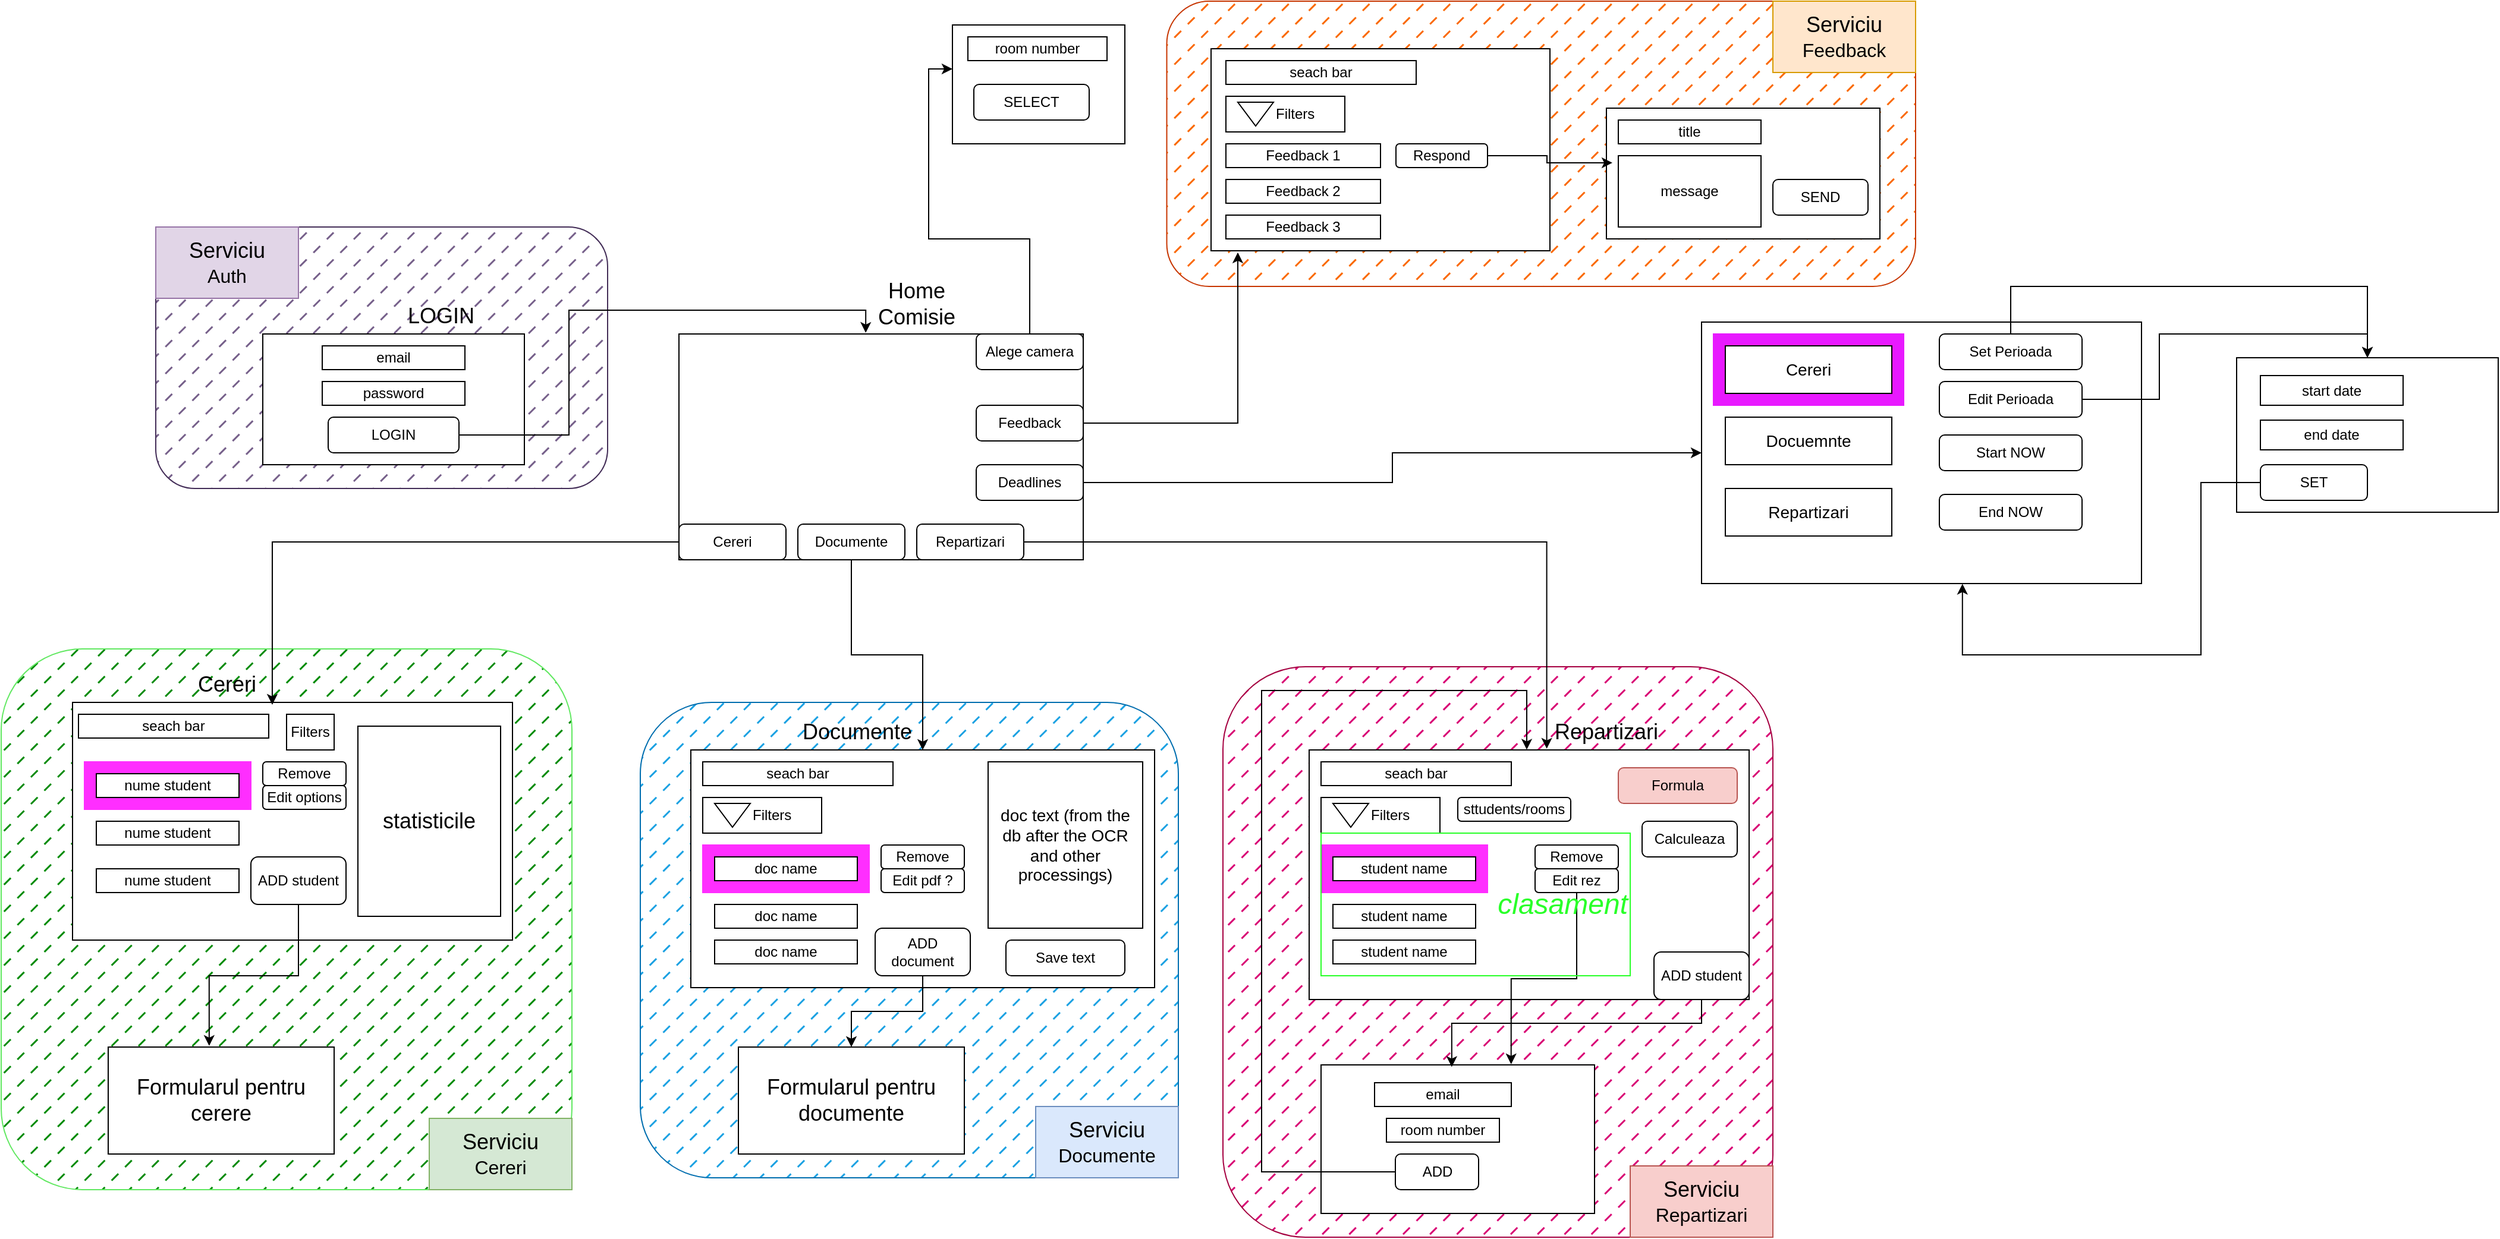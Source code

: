 <mxfile version="24.8.0">
  <diagram name="Page-1" id="muB1W_aqNVymP3kBeoYB">
    <mxGraphModel dx="2787" dy="2578" grid="1" gridSize="10" guides="1" tooltips="1" connect="1" arrows="1" fold="1" page="1" pageScale="1" pageWidth="1100" pageHeight="1700" math="0" shadow="0">
      <root>
        <mxCell id="0" />
        <mxCell id="1" parent="0" />
        <mxCell id="G9CZT-G_uLz__R6u0gSK-11" value="" style="rounded=1;whiteSpace=wrap;html=1;fillStyle=dashed;fillColor=#76608a;strokeColor=#432D57;fontColor=#ffffff;" vertex="1" parent="1">
          <mxGeometry x="-10" y="30" width="380" height="220" as="geometry" />
        </mxCell>
        <mxCell id="G9CZT-G_uLz__R6u0gSK-9" value="" style="rounded=1;whiteSpace=wrap;html=1;fillStyle=dashed;fillColor=#fa6800;strokeColor=#C73500;fontColor=#000000;" vertex="1" parent="1">
          <mxGeometry x="840.25" y="-160" width="629.75" height="240" as="geometry" />
        </mxCell>
        <mxCell id="G9CZT-G_uLz__R6u0gSK-6" value="" style="rounded=1;whiteSpace=wrap;html=1;fillStyle=dashed;fillColor=#d80073;strokeColor=#A50040;fontColor=#ffffff;" vertex="1" parent="1">
          <mxGeometry x="887.5" y="400" width="462.5" height="480" as="geometry" />
        </mxCell>
        <mxCell id="G9CZT-G_uLz__R6u0gSK-3" value="" style="rounded=1;whiteSpace=wrap;html=1;fillStyle=dashed;fillColor=#1ba1e2;strokeColor=#006EAF;fontColor=#ffffff;" vertex="1" parent="1">
          <mxGeometry x="397.5" y="430" width="452.5" height="400" as="geometry" />
        </mxCell>
        <mxCell id="G9CZT-G_uLz__R6u0gSK-1" value="" style="rounded=1;whiteSpace=wrap;html=1;fillStyle=dashed;fillColor=#008A04;strokeColor=#61E861;" vertex="1" parent="1">
          <mxGeometry x="-140" y="385" width="480" height="455" as="geometry" />
        </mxCell>
        <mxCell id="_c4jToxDhH0PV0G-plCX-1" value="" style="rounded=0;whiteSpace=wrap;html=1;" parent="1" vertex="1">
          <mxGeometry x="80" y="120" width="220" height="110" as="geometry" />
        </mxCell>
        <mxCell id="_c4jToxDhH0PV0G-plCX-2" value="email" style="rounded=0;whiteSpace=wrap;html=1;" parent="1" vertex="1">
          <mxGeometry x="130" y="130" width="120" height="20" as="geometry" />
        </mxCell>
        <mxCell id="_c4jToxDhH0PV0G-plCX-3" value="password" style="rounded=0;whiteSpace=wrap;html=1;" parent="1" vertex="1">
          <mxGeometry x="130" y="160" width="120" height="20" as="geometry" />
        </mxCell>
        <mxCell id="_c4jToxDhH0PV0G-plCX-4" value="LOGIN" style="rounded=1;whiteSpace=wrap;html=1;" parent="1" vertex="1">
          <mxGeometry x="135" y="190" width="110" height="30" as="geometry" />
        </mxCell>
        <mxCell id="_c4jToxDhH0PV0G-plCX-6" value="&lt;font style=&quot;font-size: 18px;&quot;&gt;LOGIN&lt;/font&gt;" style="text;html=1;align=center;verticalAlign=middle;whiteSpace=wrap;rounded=0;" parent="1" vertex="1">
          <mxGeometry x="200" y="90" width="60" height="30" as="geometry" />
        </mxCell>
        <mxCell id="_c4jToxDhH0PV0G-plCX-7" value="" style="rounded=0;whiteSpace=wrap;html=1;" parent="1" vertex="1">
          <mxGeometry x="430" y="120" width="340" height="190" as="geometry" />
        </mxCell>
        <mxCell id="_c4jToxDhH0PV0G-plCX-8" value="&lt;font style=&quot;font-size: 18px;&quot;&gt;Home Comisie&lt;/font&gt;" style="text;html=1;align=center;verticalAlign=middle;whiteSpace=wrap;rounded=0;" parent="1" vertex="1">
          <mxGeometry x="600" y="80" width="60" height="30" as="geometry" />
        </mxCell>
        <mxCell id="_c4jToxDhH0PV0G-plCX-9" value="Cereri" style="rounded=1;whiteSpace=wrap;html=1;" parent="1" vertex="1">
          <mxGeometry x="430" y="280" width="90" height="30" as="geometry" />
        </mxCell>
        <mxCell id="_c4jToxDhH0PV0G-plCX-50" style="edgeStyle=orthogonalEdgeStyle;rounded=0;orthogonalLoop=1;jettySize=auto;html=1;entryX=0.5;entryY=0;entryDx=0;entryDy=0;" parent="1" source="_c4jToxDhH0PV0G-plCX-10" target="_c4jToxDhH0PV0G-plCX-33" edge="1">
          <mxGeometry relative="1" as="geometry" />
        </mxCell>
        <mxCell id="_c4jToxDhH0PV0G-plCX-10" value="Documente" style="rounded=1;whiteSpace=wrap;html=1;" parent="1" vertex="1">
          <mxGeometry x="530" y="280" width="90" height="30" as="geometry" />
        </mxCell>
        <mxCell id="_c4jToxDhH0PV0G-plCX-11" value="Repartizari" style="rounded=1;whiteSpace=wrap;html=1;" parent="1" vertex="1">
          <mxGeometry x="630" y="280" width="90" height="30" as="geometry" />
        </mxCell>
        <mxCell id="_c4jToxDhH0PV0G-plCX-113" style="edgeStyle=orthogonalEdgeStyle;rounded=0;orthogonalLoop=1;jettySize=auto;html=1;" parent="1" source="_c4jToxDhH0PV0G-plCX-13" target="_c4jToxDhH0PV0G-plCX-96" edge="1">
          <mxGeometry relative="1" as="geometry" />
        </mxCell>
        <mxCell id="_c4jToxDhH0PV0G-plCX-13" value="Deadlines" style="rounded=1;whiteSpace=wrap;html=1;" parent="1" vertex="1">
          <mxGeometry x="680" y="230" width="90" height="30" as="geometry" />
        </mxCell>
        <mxCell id="_c4jToxDhH0PV0G-plCX-14" value="Feedback" style="rounded=1;whiteSpace=wrap;html=1;" parent="1" vertex="1">
          <mxGeometry x="680" y="180" width="90" height="30" as="geometry" />
        </mxCell>
        <mxCell id="_c4jToxDhH0PV0G-plCX-15" value="Alege camera" style="rounded=1;whiteSpace=wrap;html=1;" parent="1" vertex="1">
          <mxGeometry x="680" y="120" width="90" height="30" as="geometry" />
        </mxCell>
        <mxCell id="_c4jToxDhH0PV0G-plCX-16" style="edgeStyle=orthogonalEdgeStyle;rounded=0;orthogonalLoop=1;jettySize=auto;html=1;entryX=0.462;entryY=-0.005;entryDx=0;entryDy=0;entryPerimeter=0;" parent="1" source="_c4jToxDhH0PV0G-plCX-4" target="_c4jToxDhH0PV0G-plCX-7" edge="1">
          <mxGeometry relative="1" as="geometry" />
        </mxCell>
        <mxCell id="_c4jToxDhH0PV0G-plCX-17" value="" style="rounded=0;whiteSpace=wrap;html=1;" parent="1" vertex="1">
          <mxGeometry x="-80" y="430" width="370" height="200" as="geometry" />
        </mxCell>
        <mxCell id="_c4jToxDhH0PV0G-plCX-18" value="seach bar" style="rounded=0;whiteSpace=wrap;html=1;" parent="1" vertex="1">
          <mxGeometry x="-75" y="440" width="160" height="20" as="geometry" />
        </mxCell>
        <mxCell id="_c4jToxDhH0PV0G-plCX-21" value="nume student" style="rounded=0;whiteSpace=wrap;html=1;" parent="1" vertex="1">
          <mxGeometry x="-60" y="530" width="120" height="20" as="geometry" />
        </mxCell>
        <mxCell id="_c4jToxDhH0PV0G-plCX-22" value="nume student" style="rounded=0;whiteSpace=wrap;html=1;" parent="1" vertex="1">
          <mxGeometry x="-60" y="570" width="120" height="20" as="geometry" />
        </mxCell>
        <mxCell id="_c4jToxDhH0PV0G-plCX-23" value="" style="rounded=0;whiteSpace=wrap;html=1;fillColor=#FF2EFF;strokeColor=#FF2EFF;" parent="1" vertex="1">
          <mxGeometry x="-70" y="480" width="140" height="40" as="geometry" />
        </mxCell>
        <mxCell id="_c4jToxDhH0PV0G-plCX-20" value="nume student" style="rounded=0;whiteSpace=wrap;html=1;" parent="1" vertex="1">
          <mxGeometry x="-60" y="490" width="120" height="20" as="geometry" />
        </mxCell>
        <mxCell id="_c4jToxDhH0PV0G-plCX-24" value="Remove" style="rounded=1;whiteSpace=wrap;html=1;" parent="1" vertex="1">
          <mxGeometry x="80" y="480" width="70" height="20" as="geometry" />
        </mxCell>
        <mxCell id="_c4jToxDhH0PV0G-plCX-25" value="Edit options" style="rounded=1;whiteSpace=wrap;html=1;" parent="1" vertex="1">
          <mxGeometry x="80" y="500" width="70" height="20" as="geometry" />
        </mxCell>
        <mxCell id="_c4jToxDhH0PV0G-plCX-26" value="ADD student" style="rounded=1;whiteSpace=wrap;html=1;" parent="1" vertex="1">
          <mxGeometry x="70" y="560" width="80" height="40" as="geometry" />
        </mxCell>
        <mxCell id="_c4jToxDhH0PV0G-plCX-27" value="&lt;font style=&quot;font-size: 18px;&quot;&gt;statisticile&lt;/font&gt;" style="rounded=0;whiteSpace=wrap;html=1;" parent="1" vertex="1">
          <mxGeometry x="160" y="450" width="120" height="160" as="geometry" />
        </mxCell>
        <mxCell id="_c4jToxDhH0PV0G-plCX-28" value="&lt;font style=&quot;font-size: 18px;&quot;&gt;Formularul pentru cerere&lt;/font&gt;" style="rounded=0;whiteSpace=wrap;html=1;" parent="1" vertex="1">
          <mxGeometry x="-50" y="720" width="190" height="90" as="geometry" />
        </mxCell>
        <mxCell id="_c4jToxDhH0PV0G-plCX-29" style="edgeStyle=orthogonalEdgeStyle;rounded=0;orthogonalLoop=1;jettySize=auto;html=1;entryX=0.447;entryY=-0.011;entryDx=0;entryDy=0;entryPerimeter=0;" parent="1" source="_c4jToxDhH0PV0G-plCX-26" target="_c4jToxDhH0PV0G-plCX-28" edge="1">
          <mxGeometry relative="1" as="geometry" />
        </mxCell>
        <mxCell id="_c4jToxDhH0PV0G-plCX-30" style="edgeStyle=orthogonalEdgeStyle;rounded=0;orthogonalLoop=1;jettySize=auto;html=1;entryX=0.454;entryY=0.01;entryDx=0;entryDy=0;entryPerimeter=0;" parent="1" source="_c4jToxDhH0PV0G-plCX-9" target="_c4jToxDhH0PV0G-plCX-17" edge="1">
          <mxGeometry relative="1" as="geometry" />
        </mxCell>
        <mxCell id="_c4jToxDhH0PV0G-plCX-31" value="&lt;font style=&quot;font-size: 18px;&quot;&gt;Cereri&lt;/font&gt;" style="text;html=1;align=center;verticalAlign=middle;whiteSpace=wrap;rounded=0;" parent="1" vertex="1">
          <mxGeometry x="20" y="400" width="60" height="30" as="geometry" />
        </mxCell>
        <mxCell id="_c4jToxDhH0PV0G-plCX-32" value="Filters" style="rounded=0;whiteSpace=wrap;html=1;" parent="1" vertex="1">
          <mxGeometry x="100" y="440" width="40" height="30" as="geometry" />
        </mxCell>
        <mxCell id="_c4jToxDhH0PV0G-plCX-33" value="" style="rounded=0;whiteSpace=wrap;html=1;" parent="1" vertex="1">
          <mxGeometry x="440" y="470" width="390" height="200" as="geometry" />
        </mxCell>
        <mxCell id="_c4jToxDhH0PV0G-plCX-34" value="seach bar" style="rounded=0;whiteSpace=wrap;html=1;" parent="1" vertex="1">
          <mxGeometry x="450" y="480" width="160" height="20" as="geometry" />
        </mxCell>
        <mxCell id="_c4jToxDhH0PV0G-plCX-35" value="&lt;div align=&quot;left&quot;&gt;&lt;blockquote&gt;&lt;div&gt;Filters&lt;/div&gt;&lt;/blockquote&gt;&lt;/div&gt;" style="rounded=0;whiteSpace=wrap;html=1;align=left;" parent="1" vertex="1">
          <mxGeometry x="450" y="510" width="100" height="30" as="geometry" />
        </mxCell>
        <mxCell id="_c4jToxDhH0PV0G-plCX-36" value="" style="triangle;whiteSpace=wrap;html=1;rotation=90;" parent="1" vertex="1">
          <mxGeometry x="465" y="510" width="20" height="30" as="geometry" />
        </mxCell>
        <mxCell id="_c4jToxDhH0PV0G-plCX-37" value="" style="rounded=0;whiteSpace=wrap;html=1;fillColor=#FF2EFF;strokeColor=#FF2EFF;" parent="1" vertex="1">
          <mxGeometry x="450" y="550" width="140" height="40" as="geometry" />
        </mxCell>
        <mxCell id="_c4jToxDhH0PV0G-plCX-38" value="doc name" style="rounded=0;whiteSpace=wrap;html=1;" parent="1" vertex="1">
          <mxGeometry x="460" y="560" width="120" height="20" as="geometry" />
        </mxCell>
        <mxCell id="_c4jToxDhH0PV0G-plCX-39" value="&lt;font style=&quot;font-size: 14px;&quot;&gt;doc text (from the db after the OCR and other processings)&lt;/font&gt;" style="rounded=0;whiteSpace=wrap;html=1;" parent="1" vertex="1">
          <mxGeometry x="690" y="480" width="130" height="140" as="geometry" />
        </mxCell>
        <mxCell id="_c4jToxDhH0PV0G-plCX-40" value="Save text" style="rounded=1;whiteSpace=wrap;html=1;" parent="1" vertex="1">
          <mxGeometry x="705" y="630" width="100" height="30" as="geometry" />
        </mxCell>
        <mxCell id="_c4jToxDhH0PV0G-plCX-42" value="Remove" style="rounded=1;whiteSpace=wrap;html=1;" parent="1" vertex="1">
          <mxGeometry x="600" y="550" width="70" height="20" as="geometry" />
        </mxCell>
        <mxCell id="_c4jToxDhH0PV0G-plCX-43" value="Edit pdf ?" style="rounded=1;whiteSpace=wrap;html=1;" parent="1" vertex="1">
          <mxGeometry x="600" y="570" width="70" height="20" as="geometry" />
        </mxCell>
        <mxCell id="_c4jToxDhH0PV0G-plCX-49" style="edgeStyle=orthogonalEdgeStyle;rounded=0;orthogonalLoop=1;jettySize=auto;html=1;entryX=0.5;entryY=0;entryDx=0;entryDy=0;" parent="1" source="_c4jToxDhH0PV0G-plCX-44" target="_c4jToxDhH0PV0G-plCX-48" edge="1">
          <mxGeometry relative="1" as="geometry" />
        </mxCell>
        <mxCell id="_c4jToxDhH0PV0G-plCX-44" value="ADD document" style="rounded=1;whiteSpace=wrap;html=1;" parent="1" vertex="1">
          <mxGeometry x="595" y="620" width="80" height="40" as="geometry" />
        </mxCell>
        <mxCell id="_c4jToxDhH0PV0G-plCX-45" value="doc name" style="rounded=0;whiteSpace=wrap;html=1;" parent="1" vertex="1">
          <mxGeometry x="460" y="600" width="120" height="20" as="geometry" />
        </mxCell>
        <mxCell id="_c4jToxDhH0PV0G-plCX-46" value="doc name" style="rounded=0;whiteSpace=wrap;html=1;" parent="1" vertex="1">
          <mxGeometry x="460" y="630" width="120" height="20" as="geometry" />
        </mxCell>
        <mxCell id="_c4jToxDhH0PV0G-plCX-48" value="&lt;font style=&quot;font-size: 18px;&quot;&gt;Formularul pentru documente&lt;/font&gt;" style="rounded=0;whiteSpace=wrap;html=1;" parent="1" vertex="1">
          <mxGeometry x="480" y="720" width="190" height="90" as="geometry" />
        </mxCell>
        <mxCell id="_c4jToxDhH0PV0G-plCX-51" value="&lt;font style=&quot;font-size: 18px;&quot;&gt;Documente&lt;/font&gt;" style="text;html=1;align=center;verticalAlign=middle;whiteSpace=wrap;rounded=0;" parent="1" vertex="1">
          <mxGeometry x="550" y="440" width="60" height="30" as="geometry" />
        </mxCell>
        <mxCell id="_c4jToxDhH0PV0G-plCX-52" value="" style="rounded=0;whiteSpace=wrap;html=1;" parent="1" vertex="1">
          <mxGeometry x="960" y="470" width="370" height="210" as="geometry" />
        </mxCell>
        <mxCell id="_c4jToxDhH0PV0G-plCX-53" value="seach bar" style="rounded=0;whiteSpace=wrap;html=1;" parent="1" vertex="1">
          <mxGeometry x="970" y="480" width="160" height="20" as="geometry" />
        </mxCell>
        <mxCell id="_c4jToxDhH0PV0G-plCX-54" value="&lt;div align=&quot;left&quot;&gt;&lt;blockquote&gt;&lt;div&gt;Filters&lt;/div&gt;&lt;/blockquote&gt;&lt;/div&gt;" style="rounded=0;whiteSpace=wrap;html=1;align=left;" parent="1" vertex="1">
          <mxGeometry x="970" y="510" width="100" height="30" as="geometry" />
        </mxCell>
        <mxCell id="_c4jToxDhH0PV0G-plCX-55" value="" style="triangle;whiteSpace=wrap;html=1;rotation=90;" parent="1" vertex="1">
          <mxGeometry x="985" y="510" width="20" height="30" as="geometry" />
        </mxCell>
        <mxCell id="_c4jToxDhH0PV0G-plCX-56" value="" style="rounded=0;whiteSpace=wrap;html=1;fillColor=#FF2EFF;strokeColor=#FF2EFF;" parent="1" vertex="1">
          <mxGeometry x="970" y="550" width="140" height="40" as="geometry" />
        </mxCell>
        <mxCell id="_c4jToxDhH0PV0G-plCX-57" value="student name" style="rounded=0;whiteSpace=wrap;html=1;" parent="1" vertex="1">
          <mxGeometry x="980" y="560" width="120" height="20" as="geometry" />
        </mxCell>
        <mxCell id="_c4jToxDhH0PV0G-plCX-58" value="Remove" style="rounded=1;whiteSpace=wrap;html=1;" parent="1" vertex="1">
          <mxGeometry x="1150" y="550" width="70" height="20" as="geometry" />
        </mxCell>
        <mxCell id="_c4jToxDhH0PV0G-plCX-59" value="Edit rez" style="rounded=1;whiteSpace=wrap;html=1;" parent="1" vertex="1">
          <mxGeometry x="1150" y="570" width="70" height="20" as="geometry" />
        </mxCell>
        <mxCell id="_c4jToxDhH0PV0G-plCX-60" value="student name" style="rounded=0;whiteSpace=wrap;html=1;" parent="1" vertex="1">
          <mxGeometry x="980" y="600" width="120" height="20" as="geometry" />
        </mxCell>
        <mxCell id="_c4jToxDhH0PV0G-plCX-61" value="student name" style="rounded=0;whiteSpace=wrap;html=1;" parent="1" vertex="1">
          <mxGeometry x="980" y="630" width="120" height="20" as="geometry" />
        </mxCell>
        <mxCell id="_c4jToxDhH0PV0G-plCX-62" value="ADD student" style="rounded=1;whiteSpace=wrap;html=1;" parent="1" vertex="1">
          <mxGeometry x="1250" y="640" width="80" height="40" as="geometry" />
        </mxCell>
        <mxCell id="_c4jToxDhH0PV0G-plCX-63" value="" style="rounded=0;whiteSpace=wrap;html=1;" parent="1" vertex="1">
          <mxGeometry x="970" y="735" width="230" height="125" as="geometry" />
        </mxCell>
        <mxCell id="_c4jToxDhH0PV0G-plCX-64" value="email" style="rounded=0;whiteSpace=wrap;html=1;" parent="1" vertex="1">
          <mxGeometry x="1015" y="750" width="115" height="20" as="geometry" />
        </mxCell>
        <mxCell id="_c4jToxDhH0PV0G-plCX-65" value="room number" style="rounded=0;whiteSpace=wrap;html=1;" parent="1" vertex="1">
          <mxGeometry x="1025" y="780" width="95" height="20" as="geometry" />
        </mxCell>
        <mxCell id="_c4jToxDhH0PV0G-plCX-66" value="ADD" style="rounded=1;whiteSpace=wrap;html=1;" parent="1" vertex="1">
          <mxGeometry x="1032.5" y="810" width="70" height="30" as="geometry" />
        </mxCell>
        <mxCell id="_c4jToxDhH0PV0G-plCX-67" style="edgeStyle=orthogonalEdgeStyle;rounded=0;orthogonalLoop=1;jettySize=auto;html=1;entryX=0.495;entryY=-0.001;entryDx=0;entryDy=0;entryPerimeter=0;" parent="1" source="_c4jToxDhH0PV0G-plCX-66" target="_c4jToxDhH0PV0G-plCX-52" edge="1">
          <mxGeometry relative="1" as="geometry">
            <Array as="points">
              <mxPoint x="920" y="825" />
              <mxPoint x="920" y="420" />
              <mxPoint x="1143" y="420" />
              <mxPoint x="1143" y="470" />
            </Array>
          </mxGeometry>
        </mxCell>
        <mxCell id="_c4jToxDhH0PV0G-plCX-68" style="edgeStyle=orthogonalEdgeStyle;rounded=0;orthogonalLoop=1;jettySize=auto;html=1;entryX=0.54;entryY=-0.005;entryDx=0;entryDy=0;entryPerimeter=0;" parent="1" source="_c4jToxDhH0PV0G-plCX-11" target="_c4jToxDhH0PV0G-plCX-52" edge="1">
          <mxGeometry relative="1" as="geometry" />
        </mxCell>
        <mxCell id="_c4jToxDhH0PV0G-plCX-69" value="&lt;font style=&quot;font-size: 18px;&quot;&gt;Repartizari&lt;/font&gt;" style="text;html=1;align=center;verticalAlign=middle;whiteSpace=wrap;rounded=0;" parent="1" vertex="1">
          <mxGeometry x="1180" y="440" width="60" height="30" as="geometry" />
        </mxCell>
        <mxCell id="_c4jToxDhH0PV0G-plCX-71" value="Formula" style="rounded=1;whiteSpace=wrap;html=1;fillColor=#f8cecc;strokeColor=#b85450;" parent="1" vertex="1">
          <mxGeometry x="1220" y="485" width="100" height="30" as="geometry" />
        </mxCell>
        <mxCell id="_c4jToxDhH0PV0G-plCX-72" style="edgeStyle=orthogonalEdgeStyle;rounded=0;orthogonalLoop=1;jettySize=auto;html=1;entryX=0.695;entryY=-0.004;entryDx=0;entryDy=0;entryPerimeter=0;" parent="1" source="_c4jToxDhH0PV0G-plCX-59" target="_c4jToxDhH0PV0G-plCX-63" edge="1">
          <mxGeometry relative="1" as="geometry">
            <mxPoint x="1130" y="740" as="targetPoint" />
            <Array as="points" />
          </mxGeometry>
        </mxCell>
        <mxCell id="_c4jToxDhH0PV0G-plCX-73" style="edgeStyle=orthogonalEdgeStyle;rounded=0;orthogonalLoop=1;jettySize=auto;html=1;entryX=0.478;entryY=0.014;entryDx=0;entryDy=0;entryPerimeter=0;" parent="1" source="_c4jToxDhH0PV0G-plCX-62" target="_c4jToxDhH0PV0G-plCX-63" edge="1">
          <mxGeometry relative="1" as="geometry">
            <Array as="points">
              <mxPoint x="1290" y="700" />
              <mxPoint x="1080" y="700" />
            </Array>
          </mxGeometry>
        </mxCell>
        <mxCell id="_c4jToxDhH0PV0G-plCX-74" value="&lt;div align=&quot;right&quot;&gt;&lt;font color=&quot;#29ff29&quot;&gt;&lt;i&gt;&lt;font style=&quot;font-size: 24px;&quot;&gt;clasament&lt;/font&gt;&lt;/i&gt;&lt;/font&gt;&lt;/div&gt;" style="rounded=0;whiteSpace=wrap;html=1;fillColor=none;align=right;strokeColor=#29FF29;" parent="1" vertex="1">
          <mxGeometry x="970" y="540" width="260" height="120" as="geometry" />
        </mxCell>
        <mxCell id="_c4jToxDhH0PV0G-plCX-75" value="" style="rounded=0;whiteSpace=wrap;html=1;" parent="1" vertex="1">
          <mxGeometry x="660" y="-140" width="145" height="100" as="geometry" />
        </mxCell>
        <mxCell id="_c4jToxDhH0PV0G-plCX-76" value="room number" style="rounded=0;whiteSpace=wrap;html=1;" parent="1" vertex="1">
          <mxGeometry x="673" y="-130" width="117" height="20" as="geometry" />
        </mxCell>
        <mxCell id="_c4jToxDhH0PV0G-plCX-77" value="SELECT" style="rounded=1;whiteSpace=wrap;html=1;" parent="1" vertex="1">
          <mxGeometry x="678" y="-90" width="97" height="30" as="geometry" />
        </mxCell>
        <mxCell id="_c4jToxDhH0PV0G-plCX-79" style="edgeStyle=orthogonalEdgeStyle;rounded=0;orthogonalLoop=1;jettySize=auto;html=1;entryX=0;entryY=0.37;entryDx=0;entryDy=0;entryPerimeter=0;" parent="1" source="_c4jToxDhH0PV0G-plCX-15" target="_c4jToxDhH0PV0G-plCX-75" edge="1">
          <mxGeometry relative="1" as="geometry" />
        </mxCell>
        <mxCell id="_c4jToxDhH0PV0G-plCX-81" value="sttudents/rooms" style="rounded=1;whiteSpace=wrap;html=1;" parent="1" vertex="1">
          <mxGeometry x="1085" y="510" width="95" height="20" as="geometry" />
        </mxCell>
        <mxCell id="_c4jToxDhH0PV0G-plCX-82" value="" style="rounded=0;whiteSpace=wrap;html=1;" parent="1" vertex="1">
          <mxGeometry x="877.5" y="-120" width="285" height="170" as="geometry" />
        </mxCell>
        <mxCell id="_c4jToxDhH0PV0G-plCX-83" value="seach bar" style="rounded=0;whiteSpace=wrap;html=1;" parent="1" vertex="1">
          <mxGeometry x="890" y="-110" width="160" height="20" as="geometry" />
        </mxCell>
        <mxCell id="_c4jToxDhH0PV0G-plCX-84" value="&lt;div align=&quot;left&quot;&gt;&lt;blockquote&gt;&lt;div&gt;Filters&lt;/div&gt;&lt;/blockquote&gt;&lt;/div&gt;" style="rounded=0;whiteSpace=wrap;html=1;align=left;" parent="1" vertex="1">
          <mxGeometry x="890" y="-80" width="100" height="30" as="geometry" />
        </mxCell>
        <mxCell id="_c4jToxDhH0PV0G-plCX-85" value="" style="triangle;whiteSpace=wrap;html=1;rotation=90;" parent="1" vertex="1">
          <mxGeometry x="905" y="-80" width="20" height="30" as="geometry" />
        </mxCell>
        <mxCell id="_c4jToxDhH0PV0G-plCX-86" value="Feedback 1" style="rounded=0;whiteSpace=wrap;html=1;" parent="1" vertex="1">
          <mxGeometry x="890" y="-40" width="130" height="20" as="geometry" />
        </mxCell>
        <mxCell id="_c4jToxDhH0PV0G-plCX-87" value="Feedback 2" style="rounded=0;whiteSpace=wrap;html=1;" parent="1" vertex="1">
          <mxGeometry x="890" y="-10" width="130" height="20" as="geometry" />
        </mxCell>
        <mxCell id="_c4jToxDhH0PV0G-plCX-88" value="Feedback 3" style="rounded=0;whiteSpace=wrap;html=1;" parent="1" vertex="1">
          <mxGeometry x="890" y="20" width="130" height="20" as="geometry" />
        </mxCell>
        <mxCell id="_c4jToxDhH0PV0G-plCX-89" value="Respond" style="rounded=1;whiteSpace=wrap;html=1;" parent="1" vertex="1">
          <mxGeometry x="1033" y="-40" width="77" height="20" as="geometry" />
        </mxCell>
        <mxCell id="_c4jToxDhH0PV0G-plCX-90" value="" style="rounded=0;whiteSpace=wrap;html=1;" parent="1" vertex="1">
          <mxGeometry x="1210" y="-70" width="230" height="110" as="geometry" />
        </mxCell>
        <mxCell id="_c4jToxDhH0PV0G-plCX-91" value="title" style="rounded=0;whiteSpace=wrap;html=1;" parent="1" vertex="1">
          <mxGeometry x="1220" y="-60" width="120" height="20" as="geometry" />
        </mxCell>
        <mxCell id="_c4jToxDhH0PV0G-plCX-92" value="message" style="rounded=0;whiteSpace=wrap;html=1;" parent="1" vertex="1">
          <mxGeometry x="1220" y="-30" width="120" height="60" as="geometry" />
        </mxCell>
        <mxCell id="_c4jToxDhH0PV0G-plCX-93" value="SEND" style="rounded=1;whiteSpace=wrap;html=1;" parent="1" vertex="1">
          <mxGeometry x="1350" y="-10" width="80" height="30" as="geometry" />
        </mxCell>
        <mxCell id="_c4jToxDhH0PV0G-plCX-94" style="edgeStyle=orthogonalEdgeStyle;rounded=0;orthogonalLoop=1;jettySize=auto;html=1;entryX=0.022;entryY=0.418;entryDx=0;entryDy=0;entryPerimeter=0;" parent="1" source="_c4jToxDhH0PV0G-plCX-89" target="_c4jToxDhH0PV0G-plCX-90" edge="1">
          <mxGeometry relative="1" as="geometry" />
        </mxCell>
        <mxCell id="_c4jToxDhH0PV0G-plCX-95" style="edgeStyle=orthogonalEdgeStyle;rounded=0;orthogonalLoop=1;jettySize=auto;html=1;entryX=0.08;entryY=1.008;entryDx=0;entryDy=0;entryPerimeter=0;" parent="1" source="_c4jToxDhH0PV0G-plCX-14" target="_c4jToxDhH0PV0G-plCX-82" edge="1">
          <mxGeometry relative="1" as="geometry">
            <mxPoint x="900" y="60" as="targetPoint" />
            <Array as="points">
              <mxPoint x="900" y="195" />
              <mxPoint x="900" y="51" />
            </Array>
          </mxGeometry>
        </mxCell>
        <mxCell id="_c4jToxDhH0PV0G-plCX-96" value="" style="rounded=0;whiteSpace=wrap;html=1;" parent="1" vertex="1">
          <mxGeometry x="1290" y="110" width="370" height="220" as="geometry" />
        </mxCell>
        <mxCell id="_c4jToxDhH0PV0G-plCX-99" value="&lt;font style=&quot;font-size: 14px;&quot;&gt;Docuemnte&lt;/font&gt;" style="rounded=0;whiteSpace=wrap;html=1;" parent="1" vertex="1">
          <mxGeometry x="1310" y="190" width="140" height="40" as="geometry" />
        </mxCell>
        <mxCell id="_c4jToxDhH0PV0G-plCX-100" value="&lt;font style=&quot;font-size: 14px;&quot;&gt;Repartizari&lt;/font&gt;" style="rounded=0;whiteSpace=wrap;html=1;" parent="1" vertex="1">
          <mxGeometry x="1310" y="250" width="140" height="40" as="geometry" />
        </mxCell>
        <mxCell id="_c4jToxDhH0PV0G-plCX-101" value="" style="rounded=0;whiteSpace=wrap;html=1;fillColor=#E819FF;strokeColor=#E819FF;" parent="1" vertex="1">
          <mxGeometry x="1300" y="120" width="160" height="60" as="geometry" />
        </mxCell>
        <mxCell id="_c4jToxDhH0PV0G-plCX-98" value="&lt;font style=&quot;font-size: 14px;&quot;&gt;Cereri&lt;/font&gt;" style="rounded=0;whiteSpace=wrap;html=1;" parent="1" vertex="1">
          <mxGeometry x="1310" y="130" width="140" height="40" as="geometry" />
        </mxCell>
        <mxCell id="_c4jToxDhH0PV0G-plCX-110" style="edgeStyle=orthogonalEdgeStyle;rounded=0;orthogonalLoop=1;jettySize=auto;html=1;entryX=0.5;entryY=0;entryDx=0;entryDy=0;" parent="1" source="_c4jToxDhH0PV0G-plCX-102" target="_c4jToxDhH0PV0G-plCX-105" edge="1">
          <mxGeometry relative="1" as="geometry">
            <Array as="points">
              <mxPoint x="1550" y="80" />
              <mxPoint x="1850" y="80" />
            </Array>
          </mxGeometry>
        </mxCell>
        <mxCell id="_c4jToxDhH0PV0G-plCX-102" value="Set Perioada" style="rounded=1;whiteSpace=wrap;html=1;" parent="1" vertex="1">
          <mxGeometry x="1490" y="120" width="120" height="30" as="geometry" />
        </mxCell>
        <mxCell id="_c4jToxDhH0PV0G-plCX-103" value="Start NOW" style="rounded=1;whiteSpace=wrap;html=1;" parent="1" vertex="1">
          <mxGeometry x="1490" y="205" width="120" height="30" as="geometry" />
        </mxCell>
        <mxCell id="_c4jToxDhH0PV0G-plCX-104" value="End NOW" style="rounded=1;whiteSpace=wrap;html=1;" parent="1" vertex="1">
          <mxGeometry x="1490" y="255" width="120" height="30" as="geometry" />
        </mxCell>
        <mxCell id="_c4jToxDhH0PV0G-plCX-105" value="" style="rounded=0;whiteSpace=wrap;html=1;" parent="1" vertex="1">
          <mxGeometry x="1740" y="140" width="220" height="130" as="geometry" />
        </mxCell>
        <mxCell id="_c4jToxDhH0PV0G-plCX-106" value="start date" style="rounded=0;whiteSpace=wrap;html=1;" parent="1" vertex="1">
          <mxGeometry x="1760" y="155" width="120" height="25" as="geometry" />
        </mxCell>
        <mxCell id="_c4jToxDhH0PV0G-plCX-111" style="edgeStyle=orthogonalEdgeStyle;rounded=0;orthogonalLoop=1;jettySize=auto;html=1;entryX=0.5;entryY=0;entryDx=0;entryDy=0;" parent="1" source="_c4jToxDhH0PV0G-plCX-107" target="_c4jToxDhH0PV0G-plCX-105" edge="1">
          <mxGeometry relative="1" as="geometry" />
        </mxCell>
        <mxCell id="_c4jToxDhH0PV0G-plCX-107" value="Edit Perioada" style="rounded=1;whiteSpace=wrap;html=1;" parent="1" vertex="1">
          <mxGeometry x="1490" y="160" width="120" height="30" as="geometry" />
        </mxCell>
        <mxCell id="_c4jToxDhH0PV0G-plCX-108" value="end date" style="rounded=0;whiteSpace=wrap;html=1;" parent="1" vertex="1">
          <mxGeometry x="1760" y="192.5" width="120" height="25" as="geometry" />
        </mxCell>
        <mxCell id="_c4jToxDhH0PV0G-plCX-109" value="SET" style="rounded=1;whiteSpace=wrap;html=1;" parent="1" vertex="1">
          <mxGeometry x="1760" y="230" width="90" height="30" as="geometry" />
        </mxCell>
        <mxCell id="_c4jToxDhH0PV0G-plCX-112" style="edgeStyle=orthogonalEdgeStyle;rounded=0;orthogonalLoop=1;jettySize=auto;html=1;entryX=0.593;entryY=1.001;entryDx=0;entryDy=0;entryPerimeter=0;" parent="1" source="_c4jToxDhH0PV0G-plCX-109" target="_c4jToxDhH0PV0G-plCX-96" edge="1">
          <mxGeometry relative="1" as="geometry">
            <Array as="points">
              <mxPoint x="1710" y="245" />
              <mxPoint x="1710" y="390" />
              <mxPoint x="1509" y="390" />
            </Array>
          </mxGeometry>
        </mxCell>
        <mxCell id="G9CZT-G_uLz__R6u0gSK-2" value="&lt;div&gt;&lt;font style=&quot;font-size: 18px;&quot;&gt;Serviciu&lt;/font&gt;&lt;/div&gt;&lt;div&gt;&lt;font size=&quot;3&quot;&gt;Cereri&lt;/font&gt;&lt;br&gt;&lt;/div&gt;" style="rounded=0;whiteSpace=wrap;html=1;fillColor=#d5e8d4;strokeColor=#82b366;" vertex="1" parent="1">
          <mxGeometry x="220" y="780" width="120" height="60" as="geometry" />
        </mxCell>
        <mxCell id="G9CZT-G_uLz__R6u0gSK-4" value="&lt;div&gt;&lt;font style=&quot;font-size: 18px;&quot;&gt;Serviciu&lt;/font&gt;&lt;/div&gt;&lt;div&gt;&lt;font size=&quot;3&quot;&gt;Documente&lt;/font&gt;&lt;br&gt;&lt;/div&gt;" style="rounded=0;whiteSpace=wrap;html=1;fillColor=#dae8fc;strokeColor=#6c8ebf;" vertex="1" parent="1">
          <mxGeometry x="730" y="770" width="120" height="60" as="geometry" />
        </mxCell>
        <mxCell id="G9CZT-G_uLz__R6u0gSK-7" value="&lt;div&gt;&lt;font style=&quot;font-size: 18px;&quot;&gt;Serviciu&lt;/font&gt;&lt;/div&gt;&lt;div&gt;&lt;font size=&quot;3&quot;&gt;Repartizari&lt;/font&gt;&lt;br&gt;&lt;/div&gt;" style="rounded=0;whiteSpace=wrap;html=1;fillColor=#f8cecc;strokeColor=#b85450;" vertex="1" parent="1">
          <mxGeometry x="1230" y="820" width="120" height="60" as="geometry" />
        </mxCell>
        <mxCell id="G9CZT-G_uLz__R6u0gSK-8" value="Calculeaza" style="rounded=1;whiteSpace=wrap;html=1;" vertex="1" parent="1">
          <mxGeometry x="1240" y="530" width="80" height="30" as="geometry" />
        </mxCell>
        <mxCell id="G9CZT-G_uLz__R6u0gSK-10" value="&lt;div&gt;&lt;font style=&quot;font-size: 18px;&quot;&gt;Serviciu&lt;/font&gt;&lt;/div&gt;&lt;div&gt;&lt;font size=&quot;3&quot;&gt;Feedback&lt;/font&gt;&lt;br&gt;&lt;/div&gt;" style="rounded=0;whiteSpace=wrap;html=1;fillColor=#ffe6cc;strokeColor=#d79b00;" vertex="1" parent="1">
          <mxGeometry x="1350" y="-160" width="120" height="60" as="geometry" />
        </mxCell>
        <mxCell id="G9CZT-G_uLz__R6u0gSK-12" value="&lt;div&gt;&lt;font style=&quot;font-size: 18px;&quot;&gt;Serviciu&lt;/font&gt;&lt;/div&gt;&lt;div&gt;&lt;font size=&quot;3&quot;&gt;Auth&lt;/font&gt;&lt;br&gt;&lt;/div&gt;" style="rounded=0;whiteSpace=wrap;html=1;fillColor=#e1d5e7;strokeColor=#9673a6;" vertex="1" parent="1">
          <mxGeometry x="-10" y="30" width="120" height="60" as="geometry" />
        </mxCell>
      </root>
    </mxGraphModel>
  </diagram>
</mxfile>
